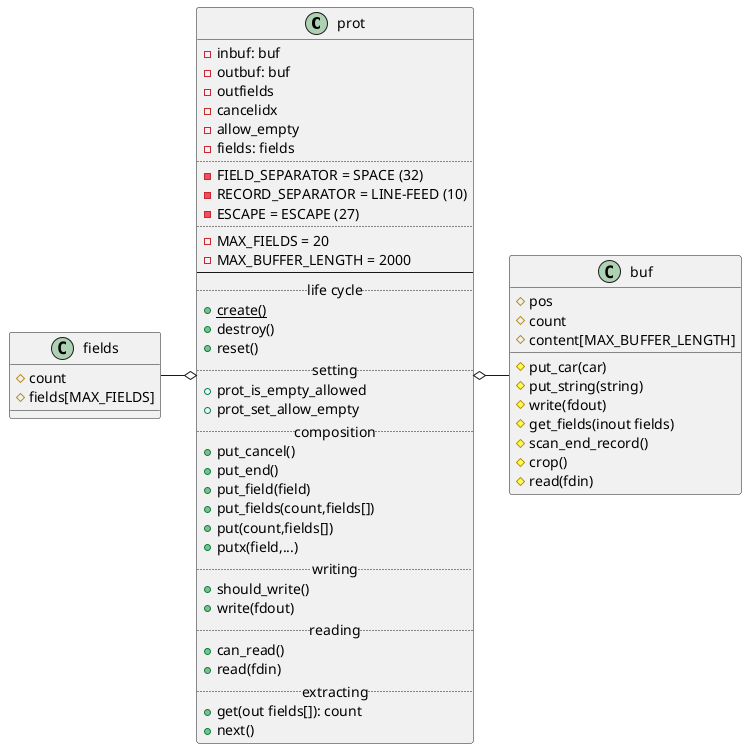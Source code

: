 @startuml
class prot {
  - inbuf: buf
  - outbuf: buf
  - outfields
  - cancelidx
  - allow_empty
  - fields: fields
  ..
  - FIELD_SEPARATOR = SPACE (32)
  - RECORD_SEPARATOR = LINE-FEED (10)
  - ESCAPE = ESCAPE (27)
  ..
  - MAX_FIELDS = 20
  - MAX_BUFFER_LENGTH = 2000
  --
  .. life cycle ..
  + {static} create()
  + destroy()
  + reset()
  .. setting ..
  + prot_is_empty_allowed
  + prot_set_allow_empty
  .. composition ..
  + put_cancel()
  + put_end()
  + put_field(field)
  + put_fields(count,fields[])
  + put(count,fields[])
  + putx(field,...)
  .. writing ..
  + should_write()
  + write(fdout)
  .. reading ..
  + can_read()
  + read(fdin)
  .. extracting ..
  + get(out fields[]): count
  + next()
}

class buf {
  # pos
  # count
  # content[MAX_BUFFER_LENGTH]
  # put_car(car)
  # put_string(string)
  # write(fdout)
  # get_fields(inout fields)
  # scan_end_record()
  # crop()
  # read(fdin)
}

class fields {
  # count
  # fields[MAX_FIELDS]
}

prot o-right- buf
prot o-left- fields

@enduml

